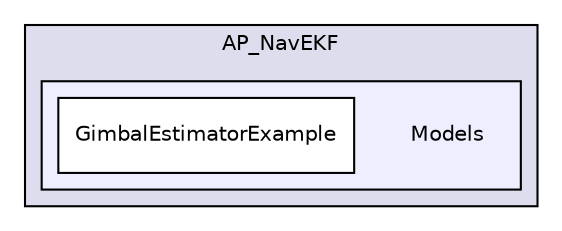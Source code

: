 digraph "libraries/AP_NavEKF/Models" {
  compound=true
  node [ fontsize="10", fontname="Helvetica"];
  edge [ labelfontsize="10", labelfontname="Helvetica"];
  subgraph clusterdir_46edeb859ac943c9ceb605f4bae14ade {
    graph [ bgcolor="#ddddee", pencolor="black", label="AP_NavEKF" fontname="Helvetica", fontsize="10", URL="dir_46edeb859ac943c9ceb605f4bae14ade.html"]
  subgraph clusterdir_adbf5c07d9715789829ecb7fc2c0e077 {
    graph [ bgcolor="#eeeeff", pencolor="black", label="" URL="dir_adbf5c07d9715789829ecb7fc2c0e077.html"];
    dir_adbf5c07d9715789829ecb7fc2c0e077 [shape=plaintext label="Models"];
    dir_79589d4fef78b921be0e8e2c37e72346 [shape=box label="GimbalEstimatorExample" color="black" fillcolor="white" style="filled" URL="dir_79589d4fef78b921be0e8e2c37e72346.html"];
  }
  }
}
